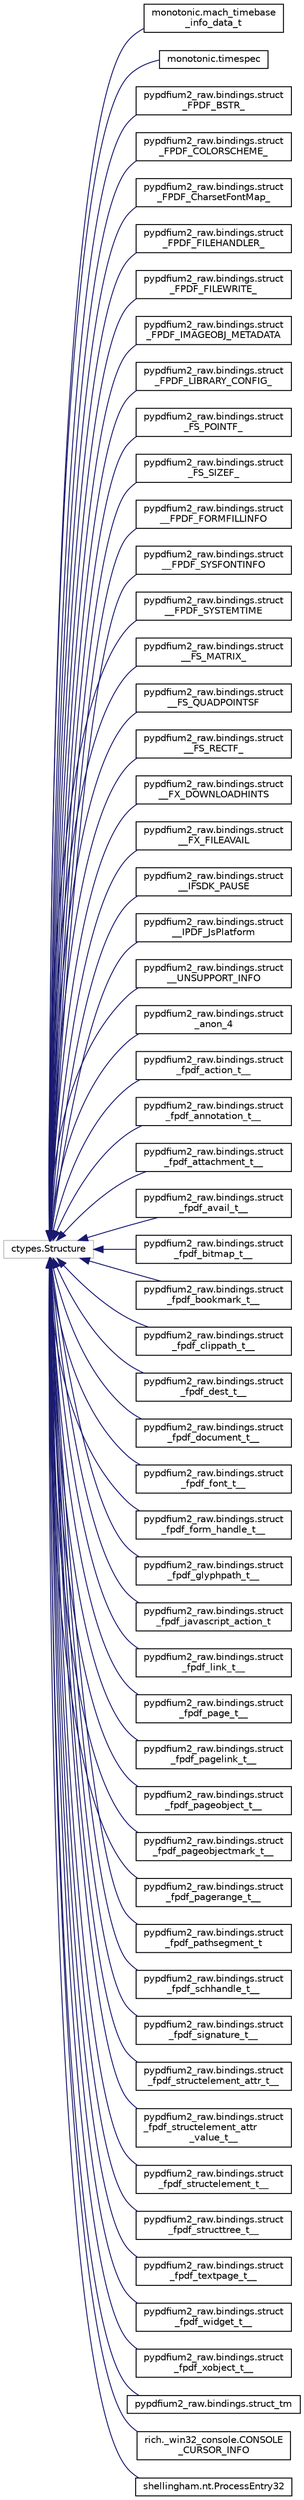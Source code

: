 digraph "Graphical Class Hierarchy"
{
 // LATEX_PDF_SIZE
  edge [fontname="Helvetica",fontsize="10",labelfontname="Helvetica",labelfontsize="10"];
  node [fontname="Helvetica",fontsize="10",shape=record];
  rankdir="LR";
  Node12841 [label="ctypes.Structure",height=0.2,width=0.4,color="grey75", fillcolor="white", style="filled",tooltip=" "];
  Node12841 -> Node0 [dir="back",color="midnightblue",fontsize="10",style="solid",fontname="Helvetica"];
  Node0 [label="monotonic.mach_timebase\l_info_data_t",height=0.2,width=0.4,color="black", fillcolor="white", style="filled",URL="$classmonotonic_1_1mach__timebase__info__data__t.html",tooltip=" "];
  Node12841 -> Node12843 [dir="back",color="midnightblue",fontsize="10",style="solid",fontname="Helvetica"];
  Node12843 [label="monotonic.timespec",height=0.2,width=0.4,color="black", fillcolor="white", style="filled",URL="$classmonotonic_1_1timespec.html",tooltip=" "];
  Node12841 -> Node12844 [dir="back",color="midnightblue",fontsize="10",style="solid",fontname="Helvetica"];
  Node12844 [label="pypdfium2_raw.bindings.struct\l_FPDF_BSTR_",height=0.2,width=0.4,color="black", fillcolor="white", style="filled",URL="$classpypdfium2__raw_1_1bindings_1_1struct__FPDF__BSTR__.html",tooltip=" "];
  Node12841 -> Node12845 [dir="back",color="midnightblue",fontsize="10",style="solid",fontname="Helvetica"];
  Node12845 [label="pypdfium2_raw.bindings.struct\l_FPDF_COLORSCHEME_",height=0.2,width=0.4,color="black", fillcolor="white", style="filled",URL="$classpypdfium2__raw_1_1bindings_1_1struct__FPDF__COLORSCHEME__.html",tooltip=" "];
  Node12841 -> Node12846 [dir="back",color="midnightblue",fontsize="10",style="solid",fontname="Helvetica"];
  Node12846 [label="pypdfium2_raw.bindings.struct\l_FPDF_CharsetFontMap_",height=0.2,width=0.4,color="black", fillcolor="white", style="filled",URL="$classpypdfium2__raw_1_1bindings_1_1struct__FPDF__CharsetFontMap__.html",tooltip=" "];
  Node12841 -> Node12847 [dir="back",color="midnightblue",fontsize="10",style="solid",fontname="Helvetica"];
  Node12847 [label="pypdfium2_raw.bindings.struct\l_FPDF_FILEHANDLER_",height=0.2,width=0.4,color="black", fillcolor="white", style="filled",URL="$classpypdfium2__raw_1_1bindings_1_1struct__FPDF__FILEHANDLER__.html",tooltip=" "];
  Node12841 -> Node12848 [dir="back",color="midnightblue",fontsize="10",style="solid",fontname="Helvetica"];
  Node12848 [label="pypdfium2_raw.bindings.struct\l_FPDF_FILEWRITE_",height=0.2,width=0.4,color="black", fillcolor="white", style="filled",URL="$classpypdfium2__raw_1_1bindings_1_1struct__FPDF__FILEWRITE__.html",tooltip=" "];
  Node12841 -> Node12849 [dir="back",color="midnightblue",fontsize="10",style="solid",fontname="Helvetica"];
  Node12849 [label="pypdfium2_raw.bindings.struct\l_FPDF_IMAGEOBJ_METADATA",height=0.2,width=0.4,color="black", fillcolor="white", style="filled",URL="$classpypdfium2__raw_1_1bindings_1_1struct__FPDF__IMAGEOBJ__METADATA.html",tooltip=" "];
  Node12841 -> Node12850 [dir="back",color="midnightblue",fontsize="10",style="solid",fontname="Helvetica"];
  Node12850 [label="pypdfium2_raw.bindings.struct\l_FPDF_LIBRARY_CONFIG_",height=0.2,width=0.4,color="black", fillcolor="white", style="filled",URL="$classpypdfium2__raw_1_1bindings_1_1struct__FPDF__LIBRARY__CONFIG__.html",tooltip=" "];
  Node12841 -> Node12851 [dir="back",color="midnightblue",fontsize="10",style="solid",fontname="Helvetica"];
  Node12851 [label="pypdfium2_raw.bindings.struct\l_FS_POINTF_",height=0.2,width=0.4,color="black", fillcolor="white", style="filled",URL="$classpypdfium2__raw_1_1bindings_1_1struct__FS__POINTF__.html",tooltip=" "];
  Node12841 -> Node12852 [dir="back",color="midnightblue",fontsize="10",style="solid",fontname="Helvetica"];
  Node12852 [label="pypdfium2_raw.bindings.struct\l_FS_SIZEF_",height=0.2,width=0.4,color="black", fillcolor="white", style="filled",URL="$classpypdfium2__raw_1_1bindings_1_1struct__FS__SIZEF__.html",tooltip=" "];
  Node12841 -> Node12853 [dir="back",color="midnightblue",fontsize="10",style="solid",fontname="Helvetica"];
  Node12853 [label="pypdfium2_raw.bindings.struct\l__FPDF_FORMFILLINFO",height=0.2,width=0.4,color="black", fillcolor="white", style="filled",URL="$classpypdfium2__raw_1_1bindings_1_1struct____FPDF__FORMFILLINFO.html",tooltip=" "];
  Node12841 -> Node12854 [dir="back",color="midnightblue",fontsize="10",style="solid",fontname="Helvetica"];
  Node12854 [label="pypdfium2_raw.bindings.struct\l__FPDF_SYSFONTINFO",height=0.2,width=0.4,color="black", fillcolor="white", style="filled",URL="$classpypdfium2__raw_1_1bindings_1_1struct____FPDF__SYSFONTINFO.html",tooltip=" "];
  Node12841 -> Node12855 [dir="back",color="midnightblue",fontsize="10",style="solid",fontname="Helvetica"];
  Node12855 [label="pypdfium2_raw.bindings.struct\l__FPDF_SYSTEMTIME",height=0.2,width=0.4,color="black", fillcolor="white", style="filled",URL="$classpypdfium2__raw_1_1bindings_1_1struct____FPDF__SYSTEMTIME.html",tooltip=" "];
  Node12841 -> Node12856 [dir="back",color="midnightblue",fontsize="10",style="solid",fontname="Helvetica"];
  Node12856 [label="pypdfium2_raw.bindings.struct\l__FS_MATRIX_",height=0.2,width=0.4,color="black", fillcolor="white", style="filled",URL="$classpypdfium2__raw_1_1bindings_1_1struct____FS__MATRIX__.html",tooltip=" "];
  Node12841 -> Node12857 [dir="back",color="midnightblue",fontsize="10",style="solid",fontname="Helvetica"];
  Node12857 [label="pypdfium2_raw.bindings.struct\l__FS_QUADPOINTSF",height=0.2,width=0.4,color="black", fillcolor="white", style="filled",URL="$classpypdfium2__raw_1_1bindings_1_1struct____FS__QUADPOINTSF.html",tooltip=" "];
  Node12841 -> Node12858 [dir="back",color="midnightblue",fontsize="10",style="solid",fontname="Helvetica"];
  Node12858 [label="pypdfium2_raw.bindings.struct\l__FS_RECTF_",height=0.2,width=0.4,color="black", fillcolor="white", style="filled",URL="$classpypdfium2__raw_1_1bindings_1_1struct____FS__RECTF__.html",tooltip=" "];
  Node12841 -> Node12859 [dir="back",color="midnightblue",fontsize="10",style="solid",fontname="Helvetica"];
  Node12859 [label="pypdfium2_raw.bindings.struct\l__FX_DOWNLOADHINTS",height=0.2,width=0.4,color="black", fillcolor="white", style="filled",URL="$classpypdfium2__raw_1_1bindings_1_1struct____FX__DOWNLOADHINTS.html",tooltip=" "];
  Node12841 -> Node12860 [dir="back",color="midnightblue",fontsize="10",style="solid",fontname="Helvetica"];
  Node12860 [label="pypdfium2_raw.bindings.struct\l__FX_FILEAVAIL",height=0.2,width=0.4,color="black", fillcolor="white", style="filled",URL="$classpypdfium2__raw_1_1bindings_1_1struct____FX__FILEAVAIL.html",tooltip=" "];
  Node12841 -> Node12861 [dir="back",color="midnightblue",fontsize="10",style="solid",fontname="Helvetica"];
  Node12861 [label="pypdfium2_raw.bindings.struct\l__IFSDK_PAUSE",height=0.2,width=0.4,color="black", fillcolor="white", style="filled",URL="$classpypdfium2__raw_1_1bindings_1_1struct____IFSDK__PAUSE.html",tooltip=" "];
  Node12841 -> Node12862 [dir="back",color="midnightblue",fontsize="10",style="solid",fontname="Helvetica"];
  Node12862 [label="pypdfium2_raw.bindings.struct\l__IPDF_JsPlatform",height=0.2,width=0.4,color="black", fillcolor="white", style="filled",URL="$classpypdfium2__raw_1_1bindings_1_1struct____IPDF__JsPlatform.html",tooltip=" "];
  Node12841 -> Node12863 [dir="back",color="midnightblue",fontsize="10",style="solid",fontname="Helvetica"];
  Node12863 [label="pypdfium2_raw.bindings.struct\l__UNSUPPORT_INFO",height=0.2,width=0.4,color="black", fillcolor="white", style="filled",URL="$classpypdfium2__raw_1_1bindings_1_1struct____UNSUPPORT__INFO.html",tooltip=" "];
  Node12841 -> Node12864 [dir="back",color="midnightblue",fontsize="10",style="solid",fontname="Helvetica"];
  Node12864 [label="pypdfium2_raw.bindings.struct\l_anon_4",height=0.2,width=0.4,color="black", fillcolor="white", style="filled",URL="$classpypdfium2__raw_1_1bindings_1_1struct__anon__4.html",tooltip=" "];
  Node12841 -> Node12865 [dir="back",color="midnightblue",fontsize="10",style="solid",fontname="Helvetica"];
  Node12865 [label="pypdfium2_raw.bindings.struct\l_fpdf_action_t__",height=0.2,width=0.4,color="black", fillcolor="white", style="filled",URL="$classpypdfium2__raw_1_1bindings_1_1struct__fpdf__action__t____.html",tooltip=" "];
  Node12841 -> Node12866 [dir="back",color="midnightblue",fontsize="10",style="solid",fontname="Helvetica"];
  Node12866 [label="pypdfium2_raw.bindings.struct\l_fpdf_annotation_t__",height=0.2,width=0.4,color="black", fillcolor="white", style="filled",URL="$classpypdfium2__raw_1_1bindings_1_1struct__fpdf__annotation__t____.html",tooltip=" "];
  Node12841 -> Node12867 [dir="back",color="midnightblue",fontsize="10",style="solid",fontname="Helvetica"];
  Node12867 [label="pypdfium2_raw.bindings.struct\l_fpdf_attachment_t__",height=0.2,width=0.4,color="black", fillcolor="white", style="filled",URL="$classpypdfium2__raw_1_1bindings_1_1struct__fpdf__attachment__t____.html",tooltip=" "];
  Node12841 -> Node12868 [dir="back",color="midnightblue",fontsize="10",style="solid",fontname="Helvetica"];
  Node12868 [label="pypdfium2_raw.bindings.struct\l_fpdf_avail_t__",height=0.2,width=0.4,color="black", fillcolor="white", style="filled",URL="$classpypdfium2__raw_1_1bindings_1_1struct__fpdf__avail__t____.html",tooltip=" "];
  Node12841 -> Node12869 [dir="back",color="midnightblue",fontsize="10",style="solid",fontname="Helvetica"];
  Node12869 [label="pypdfium2_raw.bindings.struct\l_fpdf_bitmap_t__",height=0.2,width=0.4,color="black", fillcolor="white", style="filled",URL="$classpypdfium2__raw_1_1bindings_1_1struct__fpdf__bitmap__t____.html",tooltip=" "];
  Node12841 -> Node12870 [dir="back",color="midnightblue",fontsize="10",style="solid",fontname="Helvetica"];
  Node12870 [label="pypdfium2_raw.bindings.struct\l_fpdf_bookmark_t__",height=0.2,width=0.4,color="black", fillcolor="white", style="filled",URL="$classpypdfium2__raw_1_1bindings_1_1struct__fpdf__bookmark__t____.html",tooltip=" "];
  Node12841 -> Node12871 [dir="back",color="midnightblue",fontsize="10",style="solid",fontname="Helvetica"];
  Node12871 [label="pypdfium2_raw.bindings.struct\l_fpdf_clippath_t__",height=0.2,width=0.4,color="black", fillcolor="white", style="filled",URL="$classpypdfium2__raw_1_1bindings_1_1struct__fpdf__clippath__t____.html",tooltip=" "];
  Node12841 -> Node12872 [dir="back",color="midnightblue",fontsize="10",style="solid",fontname="Helvetica"];
  Node12872 [label="pypdfium2_raw.bindings.struct\l_fpdf_dest_t__",height=0.2,width=0.4,color="black", fillcolor="white", style="filled",URL="$classpypdfium2__raw_1_1bindings_1_1struct__fpdf__dest__t____.html",tooltip=" "];
  Node12841 -> Node12873 [dir="back",color="midnightblue",fontsize="10",style="solid",fontname="Helvetica"];
  Node12873 [label="pypdfium2_raw.bindings.struct\l_fpdf_document_t__",height=0.2,width=0.4,color="black", fillcolor="white", style="filled",URL="$classpypdfium2__raw_1_1bindings_1_1struct__fpdf__document__t____.html",tooltip=" "];
  Node12841 -> Node12874 [dir="back",color="midnightblue",fontsize="10",style="solid",fontname="Helvetica"];
  Node12874 [label="pypdfium2_raw.bindings.struct\l_fpdf_font_t__",height=0.2,width=0.4,color="black", fillcolor="white", style="filled",URL="$classpypdfium2__raw_1_1bindings_1_1struct__fpdf__font__t____.html",tooltip=" "];
  Node12841 -> Node12875 [dir="back",color="midnightblue",fontsize="10",style="solid",fontname="Helvetica"];
  Node12875 [label="pypdfium2_raw.bindings.struct\l_fpdf_form_handle_t__",height=0.2,width=0.4,color="black", fillcolor="white", style="filled",URL="$classpypdfium2__raw_1_1bindings_1_1struct__fpdf__form__handle__t____.html",tooltip=" "];
  Node12841 -> Node12876 [dir="back",color="midnightblue",fontsize="10",style="solid",fontname="Helvetica"];
  Node12876 [label="pypdfium2_raw.bindings.struct\l_fpdf_glyphpath_t__",height=0.2,width=0.4,color="black", fillcolor="white", style="filled",URL="$classpypdfium2__raw_1_1bindings_1_1struct__fpdf__glyphpath__t____.html",tooltip=" "];
  Node12841 -> Node12877 [dir="back",color="midnightblue",fontsize="10",style="solid",fontname="Helvetica"];
  Node12877 [label="pypdfium2_raw.bindings.struct\l_fpdf_javascript_action_t",height=0.2,width=0.4,color="black", fillcolor="white", style="filled",URL="$classpypdfium2__raw_1_1bindings_1_1struct__fpdf__javascript__action__t.html",tooltip=" "];
  Node12841 -> Node12878 [dir="back",color="midnightblue",fontsize="10",style="solid",fontname="Helvetica"];
  Node12878 [label="pypdfium2_raw.bindings.struct\l_fpdf_link_t__",height=0.2,width=0.4,color="black", fillcolor="white", style="filled",URL="$classpypdfium2__raw_1_1bindings_1_1struct__fpdf__link__t____.html",tooltip=" "];
  Node12841 -> Node12879 [dir="back",color="midnightblue",fontsize="10",style="solid",fontname="Helvetica"];
  Node12879 [label="pypdfium2_raw.bindings.struct\l_fpdf_page_t__",height=0.2,width=0.4,color="black", fillcolor="white", style="filled",URL="$classpypdfium2__raw_1_1bindings_1_1struct__fpdf__page__t____.html",tooltip=" "];
  Node12841 -> Node12880 [dir="back",color="midnightblue",fontsize="10",style="solid",fontname="Helvetica"];
  Node12880 [label="pypdfium2_raw.bindings.struct\l_fpdf_pagelink_t__",height=0.2,width=0.4,color="black", fillcolor="white", style="filled",URL="$classpypdfium2__raw_1_1bindings_1_1struct__fpdf__pagelink__t____.html",tooltip=" "];
  Node12841 -> Node12881 [dir="back",color="midnightblue",fontsize="10",style="solid",fontname="Helvetica"];
  Node12881 [label="pypdfium2_raw.bindings.struct\l_fpdf_pageobject_t__",height=0.2,width=0.4,color="black", fillcolor="white", style="filled",URL="$classpypdfium2__raw_1_1bindings_1_1struct__fpdf__pageobject__t____.html",tooltip=" "];
  Node12841 -> Node12882 [dir="back",color="midnightblue",fontsize="10",style="solid",fontname="Helvetica"];
  Node12882 [label="pypdfium2_raw.bindings.struct\l_fpdf_pageobjectmark_t__",height=0.2,width=0.4,color="black", fillcolor="white", style="filled",URL="$classpypdfium2__raw_1_1bindings_1_1struct__fpdf__pageobjectmark__t____.html",tooltip=" "];
  Node12841 -> Node12883 [dir="back",color="midnightblue",fontsize="10",style="solid",fontname="Helvetica"];
  Node12883 [label="pypdfium2_raw.bindings.struct\l_fpdf_pagerange_t__",height=0.2,width=0.4,color="black", fillcolor="white", style="filled",URL="$classpypdfium2__raw_1_1bindings_1_1struct__fpdf__pagerange__t____.html",tooltip=" "];
  Node12841 -> Node12884 [dir="back",color="midnightblue",fontsize="10",style="solid",fontname="Helvetica"];
  Node12884 [label="pypdfium2_raw.bindings.struct\l_fpdf_pathsegment_t",height=0.2,width=0.4,color="black", fillcolor="white", style="filled",URL="$classpypdfium2__raw_1_1bindings_1_1struct__fpdf__pathsegment__t.html",tooltip=" "];
  Node12841 -> Node12885 [dir="back",color="midnightblue",fontsize="10",style="solid",fontname="Helvetica"];
  Node12885 [label="pypdfium2_raw.bindings.struct\l_fpdf_schhandle_t__",height=0.2,width=0.4,color="black", fillcolor="white", style="filled",URL="$classpypdfium2__raw_1_1bindings_1_1struct__fpdf__schhandle__t____.html",tooltip=" "];
  Node12841 -> Node12886 [dir="back",color="midnightblue",fontsize="10",style="solid",fontname="Helvetica"];
  Node12886 [label="pypdfium2_raw.bindings.struct\l_fpdf_signature_t__",height=0.2,width=0.4,color="black", fillcolor="white", style="filled",URL="$classpypdfium2__raw_1_1bindings_1_1struct__fpdf__signature__t____.html",tooltip=" "];
  Node12841 -> Node12887 [dir="back",color="midnightblue",fontsize="10",style="solid",fontname="Helvetica"];
  Node12887 [label="pypdfium2_raw.bindings.struct\l_fpdf_structelement_attr_t__",height=0.2,width=0.4,color="black", fillcolor="white", style="filled",URL="$classpypdfium2__raw_1_1bindings_1_1struct__fpdf__structelement__attr__t____.html",tooltip=" "];
  Node12841 -> Node12888 [dir="back",color="midnightblue",fontsize="10",style="solid",fontname="Helvetica"];
  Node12888 [label="pypdfium2_raw.bindings.struct\l_fpdf_structelement_attr\l_value_t__",height=0.2,width=0.4,color="black", fillcolor="white", style="filled",URL="$classpypdfium2__raw_1_1bindings_1_1struct__fpdf__structelement__attr__value__t____.html",tooltip=" "];
  Node12841 -> Node12889 [dir="back",color="midnightblue",fontsize="10",style="solid",fontname="Helvetica"];
  Node12889 [label="pypdfium2_raw.bindings.struct\l_fpdf_structelement_t__",height=0.2,width=0.4,color="black", fillcolor="white", style="filled",URL="$classpypdfium2__raw_1_1bindings_1_1struct__fpdf__structelement__t____.html",tooltip=" "];
  Node12841 -> Node12890 [dir="back",color="midnightblue",fontsize="10",style="solid",fontname="Helvetica"];
  Node12890 [label="pypdfium2_raw.bindings.struct\l_fpdf_structtree_t__",height=0.2,width=0.4,color="black", fillcolor="white", style="filled",URL="$classpypdfium2__raw_1_1bindings_1_1struct__fpdf__structtree__t____.html",tooltip=" "];
  Node12841 -> Node12891 [dir="back",color="midnightblue",fontsize="10",style="solid",fontname="Helvetica"];
  Node12891 [label="pypdfium2_raw.bindings.struct\l_fpdf_textpage_t__",height=0.2,width=0.4,color="black", fillcolor="white", style="filled",URL="$classpypdfium2__raw_1_1bindings_1_1struct__fpdf__textpage__t____.html",tooltip=" "];
  Node12841 -> Node12892 [dir="back",color="midnightblue",fontsize="10",style="solid",fontname="Helvetica"];
  Node12892 [label="pypdfium2_raw.bindings.struct\l_fpdf_widget_t__",height=0.2,width=0.4,color="black", fillcolor="white", style="filled",URL="$classpypdfium2__raw_1_1bindings_1_1struct__fpdf__widget__t____.html",tooltip=" "];
  Node12841 -> Node12893 [dir="back",color="midnightblue",fontsize="10",style="solid",fontname="Helvetica"];
  Node12893 [label="pypdfium2_raw.bindings.struct\l_fpdf_xobject_t__",height=0.2,width=0.4,color="black", fillcolor="white", style="filled",URL="$classpypdfium2__raw_1_1bindings_1_1struct__fpdf__xobject__t____.html",tooltip=" "];
  Node12841 -> Node12894 [dir="back",color="midnightblue",fontsize="10",style="solid",fontname="Helvetica"];
  Node12894 [label="pypdfium2_raw.bindings.struct_tm",height=0.2,width=0.4,color="black", fillcolor="white", style="filled",URL="$classpypdfium2__raw_1_1bindings_1_1struct__tm.html",tooltip=" "];
  Node12841 -> Node12895 [dir="back",color="midnightblue",fontsize="10",style="solid",fontname="Helvetica"];
  Node12895 [label="rich._win32_console.CONSOLE\l_CURSOR_INFO",height=0.2,width=0.4,color="black", fillcolor="white", style="filled",URL="$classrich_1_1__win32__console_1_1CONSOLE__CURSOR__INFO.html",tooltip=" "];
  Node12841 -> Node12896 [dir="back",color="midnightblue",fontsize="10",style="solid",fontname="Helvetica"];
  Node12896 [label="shellingham.nt.ProcessEntry32",height=0.2,width=0.4,color="black", fillcolor="white", style="filled",URL="$classshellingham_1_1nt_1_1ProcessEntry32.html",tooltip=" "];
}
